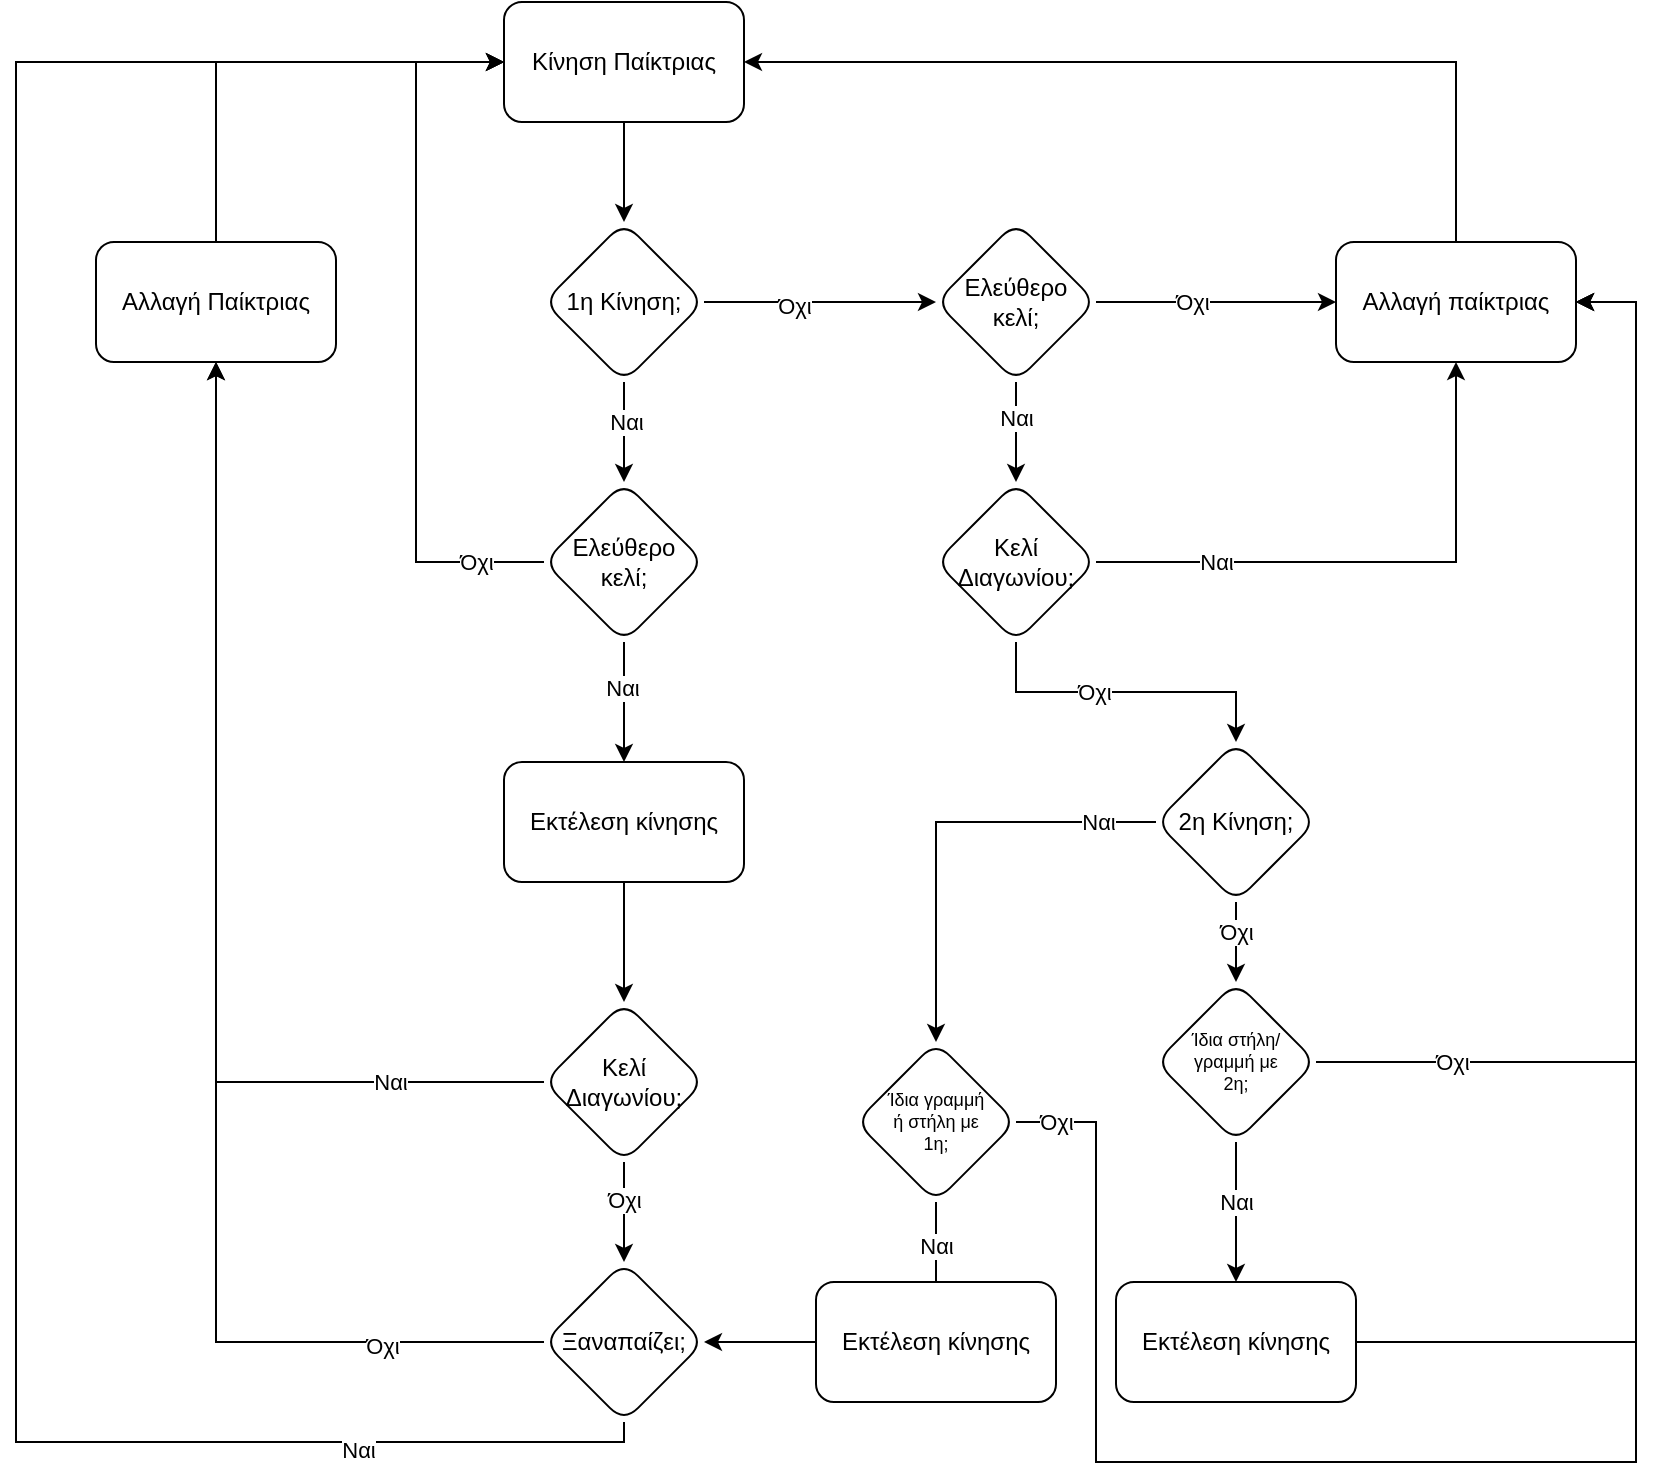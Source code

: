 <mxfile version="21.0.8" type="device"><diagram id="C5RBs43oDa-KdzZeNtuy" name="Page-1"><mxGraphModel dx="1050" dy="538" grid="1" gridSize="10" guides="1" tooltips="1" connect="1" arrows="1" fold="1" page="1" pageScale="1" pageWidth="827" pageHeight="1169" math="0" shadow="0"><root><mxCell id="WIyWlLk6GJQsqaUBKTNV-0"/><mxCell id="WIyWlLk6GJQsqaUBKTNV-1" parent="WIyWlLk6GJQsqaUBKTNV-0"/><mxCell id="POwfkVR22xkost0D8GZi-4" value="" style="edgeStyle=orthogonalEdgeStyle;rounded=0;orthogonalLoop=1;jettySize=auto;html=1;" edge="1" parent="WIyWlLk6GJQsqaUBKTNV-1" source="POwfkVR22xkost0D8GZi-1" target="POwfkVR22xkost0D8GZi-3"><mxGeometry relative="1" as="geometry"/></mxCell><mxCell id="POwfkVR22xkost0D8GZi-1" value="Κίνηση Παίκτριας" style="rounded=1;whiteSpace=wrap;html=1;" vertex="1" parent="WIyWlLk6GJQsqaUBKTNV-1"><mxGeometry x="354" y="20" width="120" height="60" as="geometry"/></mxCell><mxCell id="POwfkVR22xkost0D8GZi-6" value="" style="edgeStyle=orthogonalEdgeStyle;rounded=0;orthogonalLoop=1;jettySize=auto;html=1;" edge="1" parent="WIyWlLk6GJQsqaUBKTNV-1" source="POwfkVR22xkost0D8GZi-3" target="POwfkVR22xkost0D8GZi-5"><mxGeometry relative="1" as="geometry"><Array as="points"><mxPoint x="414" y="230"/><mxPoint x="414" y="230"/></Array></mxGeometry></mxCell><mxCell id="POwfkVR22xkost0D8GZi-8" value="Ναι" style="edgeLabel;html=1;align=center;verticalAlign=middle;resizable=0;points=[];" vertex="1" connectable="0" parent="POwfkVR22xkost0D8GZi-6"><mxGeometry x="-0.2" y="1" relative="1" as="geometry"><mxPoint as="offset"/></mxGeometry></mxCell><mxCell id="POwfkVR22xkost0D8GZi-30" value="" style="edgeStyle=orthogonalEdgeStyle;rounded=0;orthogonalLoop=1;jettySize=auto;html=1;entryX=0;entryY=0.5;entryDx=0;entryDy=0;" edge="1" parent="WIyWlLk6GJQsqaUBKTNV-1" source="POwfkVR22xkost0D8GZi-3" target="POwfkVR22xkost0D8GZi-31"><mxGeometry relative="1" as="geometry"><mxPoint x="534" y="170" as="targetPoint"/></mxGeometry></mxCell><mxCell id="POwfkVR22xkost0D8GZi-33" value="Όχι" style="edgeLabel;html=1;align=center;verticalAlign=middle;resizable=0;points=[];" vertex="1" connectable="0" parent="POwfkVR22xkost0D8GZi-30"><mxGeometry x="-0.225" y="-2" relative="1" as="geometry"><mxPoint as="offset"/></mxGeometry></mxCell><mxCell id="POwfkVR22xkost0D8GZi-3" value="1η Κίνηση;" style="rhombus;whiteSpace=wrap;html=1;rounded=1;" vertex="1" parent="WIyWlLk6GJQsqaUBKTNV-1"><mxGeometry x="374" y="130" width="80" height="80" as="geometry"/></mxCell><mxCell id="POwfkVR22xkost0D8GZi-9" style="edgeStyle=orthogonalEdgeStyle;rounded=0;orthogonalLoop=1;jettySize=auto;html=1;entryX=0;entryY=0.5;entryDx=0;entryDy=0;exitX=0;exitY=0.5;exitDx=0;exitDy=0;" edge="1" parent="WIyWlLk6GJQsqaUBKTNV-1" source="POwfkVR22xkost0D8GZi-5" target="POwfkVR22xkost0D8GZi-1"><mxGeometry relative="1" as="geometry"><Array as="points"><mxPoint x="310" y="300"/><mxPoint x="310" y="50"/></Array></mxGeometry></mxCell><mxCell id="POwfkVR22xkost0D8GZi-10" value="Όχι" style="edgeLabel;html=1;align=center;verticalAlign=middle;resizable=0;points=[];" vertex="1" connectable="0" parent="POwfkVR22xkost0D8GZi-9"><mxGeometry x="0.111" relative="1" as="geometry"><mxPoint x="30" y="135" as="offset"/></mxGeometry></mxCell><mxCell id="POwfkVR22xkost0D8GZi-57" value="" style="edgeStyle=orthogonalEdgeStyle;rounded=0;orthogonalLoop=1;jettySize=auto;html=1;" edge="1" parent="WIyWlLk6GJQsqaUBKTNV-1" source="POwfkVR22xkost0D8GZi-5" target="POwfkVR22xkost0D8GZi-56"><mxGeometry relative="1" as="geometry"/></mxCell><mxCell id="POwfkVR22xkost0D8GZi-59" value="Ναι" style="edgeLabel;html=1;align=center;verticalAlign=middle;resizable=0;points=[];" vertex="1" connectable="0" parent="POwfkVR22xkost0D8GZi-57"><mxGeometry x="-0.248" y="-1" relative="1" as="geometry"><mxPoint as="offset"/></mxGeometry></mxCell><mxCell id="POwfkVR22xkost0D8GZi-5" value="&lt;div&gt;Ελεύθερο&lt;/div&gt;&lt;div&gt;κελί;&lt;br&gt;&lt;/div&gt;" style="rhombus;whiteSpace=wrap;html=1;rounded=1;" vertex="1" parent="WIyWlLk6GJQsqaUBKTNV-1"><mxGeometry x="374" y="260" width="80" height="80" as="geometry"/></mxCell><mxCell id="POwfkVR22xkost0D8GZi-16" value="" style="edgeStyle=orthogonalEdgeStyle;rounded=0;orthogonalLoop=1;jettySize=auto;html=1;" edge="1" parent="WIyWlLk6GJQsqaUBKTNV-1" source="POwfkVR22xkost0D8GZi-11" target="POwfkVR22xkost0D8GZi-15"><mxGeometry relative="1" as="geometry"/></mxCell><mxCell id="POwfkVR22xkost0D8GZi-18" value="Ναι" style="edgeLabel;html=1;align=center;verticalAlign=middle;resizable=0;points=[];" vertex="1" connectable="0" parent="POwfkVR22xkost0D8GZi-16"><mxGeometry x="-0.706" y="3" relative="1" as="geometry"><mxPoint y="-3" as="offset"/></mxGeometry></mxCell><mxCell id="POwfkVR22xkost0D8GZi-21" value="" style="edgeStyle=orthogonalEdgeStyle;rounded=0;orthogonalLoop=1;jettySize=auto;html=1;" edge="1" parent="WIyWlLk6GJQsqaUBKTNV-1" source="POwfkVR22xkost0D8GZi-11" target="POwfkVR22xkost0D8GZi-20"><mxGeometry relative="1" as="geometry"/></mxCell><mxCell id="POwfkVR22xkost0D8GZi-22" value="Όχι" style="edgeLabel;html=1;align=center;verticalAlign=middle;resizable=0;points=[];" vertex="1" connectable="0" parent="POwfkVR22xkost0D8GZi-21"><mxGeometry x="-0.25" relative="1" as="geometry"><mxPoint as="offset"/></mxGeometry></mxCell><mxCell id="POwfkVR22xkost0D8GZi-11" value="&lt;div&gt;Κελί&lt;/div&gt;&lt;div&gt;Διαγωνίου;&lt;br&gt;&lt;/div&gt;" style="rhombus;whiteSpace=wrap;html=1;rounded=1;" vertex="1" parent="WIyWlLk6GJQsqaUBKTNV-1"><mxGeometry x="374" y="520" width="80" height="80" as="geometry"/></mxCell><mxCell id="POwfkVR22xkost0D8GZi-17" style="edgeStyle=orthogonalEdgeStyle;rounded=0;orthogonalLoop=1;jettySize=auto;html=1;entryX=0;entryY=0.5;entryDx=0;entryDy=0;exitX=0.5;exitY=0;exitDx=0;exitDy=0;" edge="1" parent="WIyWlLk6GJQsqaUBKTNV-1" source="POwfkVR22xkost0D8GZi-15" target="POwfkVR22xkost0D8GZi-1"><mxGeometry relative="1" as="geometry"/></mxCell><mxCell id="POwfkVR22xkost0D8GZi-15" value="Αλλαγή Παίκτριας" style="whiteSpace=wrap;html=1;rounded=1;" vertex="1" parent="WIyWlLk6GJQsqaUBKTNV-1"><mxGeometry x="150" y="140" width="120" height="60" as="geometry"/></mxCell><mxCell id="POwfkVR22xkost0D8GZi-23" style="edgeStyle=orthogonalEdgeStyle;rounded=0;orthogonalLoop=1;jettySize=auto;html=1;entryX=0.5;entryY=1;entryDx=0;entryDy=0;" edge="1" parent="WIyWlLk6GJQsqaUBKTNV-1" source="POwfkVR22xkost0D8GZi-20" target="POwfkVR22xkost0D8GZi-15"><mxGeometry relative="1" as="geometry"/></mxCell><mxCell id="POwfkVR22xkost0D8GZi-24" value="Όχι" style="edgeLabel;html=1;align=center;verticalAlign=middle;resizable=0;points=[];" vertex="1" connectable="0" parent="POwfkVR22xkost0D8GZi-23"><mxGeometry x="-0.752" y="2" relative="1" as="geometry"><mxPoint as="offset"/></mxGeometry></mxCell><mxCell id="POwfkVR22xkost0D8GZi-25" style="edgeStyle=orthogonalEdgeStyle;rounded=0;orthogonalLoop=1;jettySize=auto;html=1;entryX=0;entryY=0.5;entryDx=0;entryDy=0;exitX=0.5;exitY=1;exitDx=0;exitDy=0;" edge="1" parent="WIyWlLk6GJQsqaUBKTNV-1" source="POwfkVR22xkost0D8GZi-20" target="POwfkVR22xkost0D8GZi-1"><mxGeometry relative="1" as="geometry"><Array as="points"><mxPoint x="414" y="740"/><mxPoint x="110" y="740"/><mxPoint x="110" y="50"/></Array></mxGeometry></mxCell><mxCell id="POwfkVR22xkost0D8GZi-27" value="Ναι" style="edgeLabel;html=1;align=center;verticalAlign=middle;resizable=0;points=[];" vertex="1" connectable="0" parent="POwfkVR22xkost0D8GZi-25"><mxGeometry x="-0.771" y="4" relative="1" as="geometry"><mxPoint as="offset"/></mxGeometry></mxCell><mxCell id="POwfkVR22xkost0D8GZi-20" value="Ξαναπαίζει;" style="rhombus;whiteSpace=wrap;html=1;rounded=1;" vertex="1" parent="WIyWlLk6GJQsqaUBKTNV-1"><mxGeometry x="374" y="650" width="80" height="80" as="geometry"/></mxCell><mxCell id="POwfkVR22xkost0D8GZi-39" value="" style="edgeStyle=orthogonalEdgeStyle;rounded=0;orthogonalLoop=1;jettySize=auto;html=1;" edge="1" parent="WIyWlLk6GJQsqaUBKTNV-1" source="POwfkVR22xkost0D8GZi-31" target="POwfkVR22xkost0D8GZi-38"><mxGeometry relative="1" as="geometry"/></mxCell><mxCell id="POwfkVR22xkost0D8GZi-40" value="Όχι" style="edgeLabel;html=1;align=center;verticalAlign=middle;resizable=0;points=[];" vertex="1" connectable="0" parent="POwfkVR22xkost0D8GZi-39"><mxGeometry x="-0.196" y="-5" relative="1" as="geometry"><mxPoint y="-5" as="offset"/></mxGeometry></mxCell><mxCell id="POwfkVR22xkost0D8GZi-46" value="" style="edgeStyle=orthogonalEdgeStyle;rounded=0;orthogonalLoop=1;jettySize=auto;html=1;" edge="1" parent="WIyWlLk6GJQsqaUBKTNV-1" source="POwfkVR22xkost0D8GZi-31" target="POwfkVR22xkost0D8GZi-45"><mxGeometry relative="1" as="geometry"/></mxCell><mxCell id="POwfkVR22xkost0D8GZi-52" value="Ναι" style="edgeLabel;html=1;align=center;verticalAlign=middle;resizable=0;points=[];" vertex="1" connectable="0" parent="POwfkVR22xkost0D8GZi-46"><mxGeometry x="-0.288" relative="1" as="geometry"><mxPoint as="offset"/></mxGeometry></mxCell><mxCell id="POwfkVR22xkost0D8GZi-31" value="&lt;div&gt;Ελεύθερο&lt;/div&gt;&lt;div&gt;κελί;&lt;br&gt;&lt;/div&gt;" style="rhombus;whiteSpace=wrap;html=1;rounded=1;" vertex="1" parent="WIyWlLk6GJQsqaUBKTNV-1"><mxGeometry x="570" y="130" width="80" height="80" as="geometry"/></mxCell><mxCell id="POwfkVR22xkost0D8GZi-44" style="edgeStyle=orthogonalEdgeStyle;rounded=0;orthogonalLoop=1;jettySize=auto;html=1;entryX=1;entryY=0.5;entryDx=0;entryDy=0;" edge="1" parent="WIyWlLk6GJQsqaUBKTNV-1" source="POwfkVR22xkost0D8GZi-38" target="POwfkVR22xkost0D8GZi-1"><mxGeometry relative="1" as="geometry"><Array as="points"><mxPoint x="830" y="50"/></Array></mxGeometry></mxCell><mxCell id="POwfkVR22xkost0D8GZi-38" value="Αλλαγή παίκτριας" style="whiteSpace=wrap;html=1;rounded=1;" vertex="1" parent="WIyWlLk6GJQsqaUBKTNV-1"><mxGeometry x="770" y="140" width="120" height="60" as="geometry"/></mxCell><mxCell id="POwfkVR22xkost0D8GZi-47" style="edgeStyle=orthogonalEdgeStyle;rounded=0;orthogonalLoop=1;jettySize=auto;html=1;entryX=0.5;entryY=1;entryDx=0;entryDy=0;" edge="1" parent="WIyWlLk6GJQsqaUBKTNV-1" source="POwfkVR22xkost0D8GZi-45" target="POwfkVR22xkost0D8GZi-38"><mxGeometry relative="1" as="geometry"/></mxCell><mxCell id="POwfkVR22xkost0D8GZi-48" value="Ναι" style="edgeLabel;html=1;align=center;verticalAlign=middle;resizable=0;points=[];" vertex="1" connectable="0" parent="POwfkVR22xkost0D8GZi-47"><mxGeometry x="-0.586" y="3" relative="1" as="geometry"><mxPoint x="2" y="3" as="offset"/></mxGeometry></mxCell><mxCell id="POwfkVR22xkost0D8GZi-50" value="" style="edgeStyle=orthogonalEdgeStyle;rounded=0;orthogonalLoop=1;jettySize=auto;html=1;entryX=0.5;entryY=0;entryDx=0;entryDy=0;exitX=0.5;exitY=1;exitDx=0;exitDy=0;" edge="1" parent="WIyWlLk6GJQsqaUBKTNV-1" source="POwfkVR22xkost0D8GZi-45" target="POwfkVR22xkost0D8GZi-61"><mxGeometry relative="1" as="geometry"><mxPoint x="610" y="400" as="targetPoint"/></mxGeometry></mxCell><mxCell id="POwfkVR22xkost0D8GZi-51" value="Όχι" style="edgeLabel;html=1;align=center;verticalAlign=middle;resizable=0;points=[];" vertex="1" connectable="0" parent="POwfkVR22xkost0D8GZi-50"><mxGeometry x="-0.206" relative="1" as="geometry"><mxPoint as="offset"/></mxGeometry></mxCell><mxCell id="POwfkVR22xkost0D8GZi-45" value="Κελί Διαγωνίου;" style="rhombus;whiteSpace=wrap;html=1;rounded=1;" vertex="1" parent="WIyWlLk6GJQsqaUBKTNV-1"><mxGeometry x="570" y="260" width="80" height="80" as="geometry"/></mxCell><mxCell id="POwfkVR22xkost0D8GZi-58" style="edgeStyle=orthogonalEdgeStyle;rounded=0;orthogonalLoop=1;jettySize=auto;html=1;" edge="1" parent="WIyWlLk6GJQsqaUBKTNV-1" source="POwfkVR22xkost0D8GZi-56" target="POwfkVR22xkost0D8GZi-11"><mxGeometry relative="1" as="geometry"/></mxCell><mxCell id="POwfkVR22xkost0D8GZi-56" value="Εκτέλεση κίνησης" style="whiteSpace=wrap;html=1;rounded=1;" vertex="1" parent="WIyWlLk6GJQsqaUBKTNV-1"><mxGeometry x="354" y="400" width="120" height="60" as="geometry"/></mxCell><mxCell id="POwfkVR22xkost0D8GZi-70" value="" style="edgeStyle=orthogonalEdgeStyle;rounded=0;orthogonalLoop=1;jettySize=auto;html=1;" edge="1" parent="WIyWlLk6GJQsqaUBKTNV-1" source="POwfkVR22xkost0D8GZi-61" target="POwfkVR22xkost0D8GZi-69"><mxGeometry relative="1" as="geometry"/></mxCell><mxCell id="POwfkVR22xkost0D8GZi-71" value="Ναι" style="edgeLabel;html=1;align=center;verticalAlign=middle;resizable=0;points=[];" vertex="1" connectable="0" parent="POwfkVR22xkost0D8GZi-70"><mxGeometry x="-0.212" y="1" relative="1" as="geometry"><mxPoint x="57" y="-1" as="offset"/></mxGeometry></mxCell><mxCell id="POwfkVR22xkost0D8GZi-78" value="" style="edgeStyle=orthogonalEdgeStyle;rounded=0;orthogonalLoop=1;jettySize=auto;html=1;" edge="1" parent="WIyWlLk6GJQsqaUBKTNV-1" source="POwfkVR22xkost0D8GZi-61" target="POwfkVR22xkost0D8GZi-77"><mxGeometry relative="1" as="geometry"/></mxCell><mxCell id="POwfkVR22xkost0D8GZi-79" value="Όχι" style="edgeLabel;html=1;align=center;verticalAlign=middle;resizable=0;points=[];" vertex="1" connectable="0" parent="POwfkVR22xkost0D8GZi-78"><mxGeometry x="-0.283" relative="1" as="geometry"><mxPoint as="offset"/></mxGeometry></mxCell><mxCell id="POwfkVR22xkost0D8GZi-61" value="2η Κίνηση;" style="rhombus;whiteSpace=wrap;html=1;rounded=1;" vertex="1" parent="WIyWlLk6GJQsqaUBKTNV-1"><mxGeometry x="680" y="390" width="80" height="80" as="geometry"/></mxCell><mxCell id="POwfkVR22xkost0D8GZi-75" value="" style="edgeStyle=orthogonalEdgeStyle;rounded=0;orthogonalLoop=1;jettySize=auto;html=1;entryX=0.5;entryY=0;entryDx=0;entryDy=0;exitX=0.5;exitY=1;exitDx=0;exitDy=0;entryPerimeter=0;" edge="1" parent="WIyWlLk6GJQsqaUBKTNV-1" source="POwfkVR22xkost0D8GZi-69" target="POwfkVR22xkost0D8GZi-74"><mxGeometry relative="1" as="geometry"><Array as="points"><mxPoint x="570" y="670"/><mxPoint x="570" y="670"/></Array></mxGeometry></mxCell><mxCell id="POwfkVR22xkost0D8GZi-76" value="Ναι" style="edgeLabel;html=1;align=center;verticalAlign=middle;resizable=0;points=[];" vertex="1" connectable="0" parent="POwfkVR22xkost0D8GZi-75"><mxGeometry x="-0.272" relative="1" as="geometry"><mxPoint as="offset"/></mxGeometry></mxCell><mxCell id="POwfkVR22xkost0D8GZi-95" style="edgeStyle=orthogonalEdgeStyle;rounded=0;orthogonalLoop=1;jettySize=auto;html=1;entryX=1;entryY=0.5;entryDx=0;entryDy=0;" edge="1" parent="WIyWlLk6GJQsqaUBKTNV-1" source="POwfkVR22xkost0D8GZi-69" target="POwfkVR22xkost0D8GZi-38"><mxGeometry relative="1" as="geometry"><Array as="points"><mxPoint x="650" y="580"/><mxPoint x="650" y="750"/><mxPoint x="920" y="750"/><mxPoint x="920" y="170"/></Array></mxGeometry></mxCell><mxCell id="POwfkVR22xkost0D8GZi-96" value="Όχι" style="edgeLabel;html=1;align=center;verticalAlign=middle;resizable=0;points=[];" vertex="1" connectable="0" parent="POwfkVR22xkost0D8GZi-95"><mxGeometry x="-0.943" relative="1" as="geometry"><mxPoint x="-11" as="offset"/></mxGeometry></mxCell><mxCell id="POwfkVR22xkost0D8GZi-69" value="&lt;div style=&quot;font-size: 9px;&quot;&gt;&lt;font style=&quot;font-size: 9px;&quot;&gt;Ίδια γραμμή&lt;/font&gt;&lt;/div&gt;&lt;div style=&quot;font-size: 9px;&quot;&gt;&lt;font style=&quot;font-size: 9px;&quot;&gt;ή στήλη με &lt;br style=&quot;font-size: 9px;&quot;&gt;&lt;/font&gt;&lt;/div&gt;&lt;div style=&quot;font-size: 9px;&quot;&gt;&lt;font style=&quot;font-size: 9px;&quot;&gt;1η;&lt;font style=&quot;font-size: 9px;&quot;&gt;&lt;font style=&quot;font-size: 9px;&quot;&gt;&lt;br style=&quot;font-size: 9px;&quot;&gt;&lt;/font&gt;&lt;/font&gt;&lt;/font&gt;&lt;/div&gt;" style="rhombus;whiteSpace=wrap;html=1;rounded=1;fontSize=9;" vertex="1" parent="WIyWlLk6GJQsqaUBKTNV-1"><mxGeometry x="530" y="540" width="80" height="80" as="geometry"/></mxCell><mxCell id="POwfkVR22xkost0D8GZi-94" style="edgeStyle=orthogonalEdgeStyle;rounded=0;orthogonalLoop=1;jettySize=auto;html=1;entryX=1;entryY=0.5;entryDx=0;entryDy=0;" edge="1" parent="WIyWlLk6GJQsqaUBKTNV-1" source="POwfkVR22xkost0D8GZi-74" target="POwfkVR22xkost0D8GZi-20"><mxGeometry relative="1" as="geometry"/></mxCell><mxCell id="POwfkVR22xkost0D8GZi-74" value="Εκτέλεση κίνησης" style="whiteSpace=wrap;html=1;fontSize=12;rounded=1;" vertex="1" parent="WIyWlLk6GJQsqaUBKTNV-1"><mxGeometry x="510" y="660" width="120" height="60" as="geometry"/></mxCell><mxCell id="POwfkVR22xkost0D8GZi-80" style="edgeStyle=orthogonalEdgeStyle;rounded=0;orthogonalLoop=1;jettySize=auto;html=1;entryX=1;entryY=0.5;entryDx=0;entryDy=0;exitX=1;exitY=0.5;exitDx=0;exitDy=0;" edge="1" parent="WIyWlLk6GJQsqaUBKTNV-1" source="POwfkVR22xkost0D8GZi-77" target="POwfkVR22xkost0D8GZi-38"><mxGeometry relative="1" as="geometry"><Array as="points"><mxPoint x="920" y="550"/><mxPoint x="920" y="170"/></Array></mxGeometry></mxCell><mxCell id="POwfkVR22xkost0D8GZi-81" value="Όχι" style="edgeLabel;html=1;align=center;verticalAlign=middle;resizable=0;points=[];" vertex="1" connectable="0" parent="POwfkVR22xkost0D8GZi-80"><mxGeometry x="-0.725" y="-4" relative="1" as="geometry"><mxPoint x="-11" y="-4" as="offset"/></mxGeometry></mxCell><mxCell id="POwfkVR22xkost0D8GZi-85" value="" style="edgeStyle=orthogonalEdgeStyle;rounded=0;orthogonalLoop=1;jettySize=auto;html=1;exitX=0.5;exitY=1;exitDx=0;exitDy=0;" edge="1" parent="WIyWlLk6GJQsqaUBKTNV-1" source="POwfkVR22xkost0D8GZi-77" target="POwfkVR22xkost0D8GZi-84"><mxGeometry relative="1" as="geometry"/></mxCell><mxCell id="POwfkVR22xkost0D8GZi-86" value="Ναι" style="edgeLabel;html=1;align=center;verticalAlign=middle;resizable=0;points=[];" vertex="1" connectable="0" parent="POwfkVR22xkost0D8GZi-85"><mxGeometry x="0.23" relative="1" as="geometry"><mxPoint y="-13" as="offset"/></mxGeometry></mxCell><mxCell id="POwfkVR22xkost0D8GZi-77" value="&lt;div style=&quot;font-size: 9px;&quot;&gt;&lt;font style=&quot;font-size: 9px;&quot;&gt;Ίδια στήλη/&lt;/font&gt;&lt;/div&gt;&lt;div style=&quot;font-size: 9px;&quot;&gt;&lt;font style=&quot;font-size: 9px;&quot;&gt;γραμμή με&lt;/font&gt;&lt;/div&gt;&lt;div style=&quot;font-size: 9px;&quot;&gt;&lt;font style=&quot;font-size: 9px;&quot;&gt;2η;&lt;/font&gt;&lt;br style=&quot;font-size: 9px;&quot;&gt;&lt;/div&gt;" style="rhombus;whiteSpace=wrap;html=1;rounded=1;fontSize=9;" vertex="1" parent="WIyWlLk6GJQsqaUBKTNV-1"><mxGeometry x="680" y="510" width="80" height="80" as="geometry"/></mxCell><mxCell id="POwfkVR22xkost0D8GZi-87" style="edgeStyle=orthogonalEdgeStyle;rounded=0;orthogonalLoop=1;jettySize=auto;html=1;entryX=1;entryY=0.5;entryDx=0;entryDy=0;" edge="1" parent="WIyWlLk6GJQsqaUBKTNV-1" source="POwfkVR22xkost0D8GZi-84" target="POwfkVR22xkost0D8GZi-38"><mxGeometry relative="1" as="geometry"><Array as="points"><mxPoint x="920" y="690"/><mxPoint x="920" y="170"/></Array></mxGeometry></mxCell><mxCell id="POwfkVR22xkost0D8GZi-84" value="Εκτέλεση κίνησης" style="whiteSpace=wrap;html=1;fontSize=12;rounded=1;" vertex="1" parent="WIyWlLk6GJQsqaUBKTNV-1"><mxGeometry x="660" y="660" width="120" height="60" as="geometry"/></mxCell></root></mxGraphModel></diagram></mxfile>
